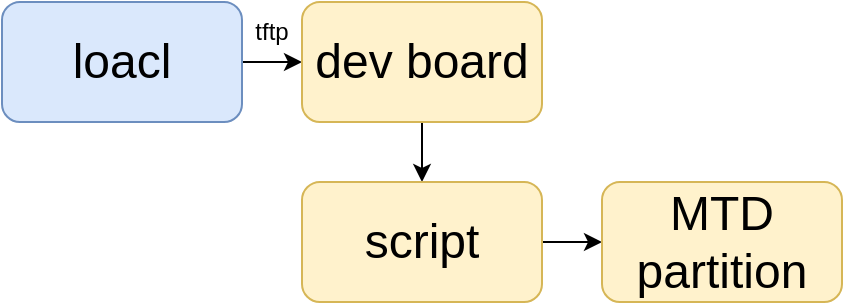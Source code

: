 <mxfile version="26.2.14">
  <diagram name="第 1 页" id="9klMjBLcfbbOVyAamIC9">
    <mxGraphModel dx="786" dy="505" grid="1" gridSize="10" guides="1" tooltips="1" connect="1" arrows="1" fold="1" page="1" pageScale="1" pageWidth="827" pageHeight="1169" math="0" shadow="0">
      <root>
        <mxCell id="0" />
        <mxCell id="1" parent="0" />
        <mxCell id="x06nPoVAKT_SAfbpf0Qk-3" style="edgeStyle=orthogonalEdgeStyle;rounded=0;orthogonalLoop=1;jettySize=auto;html=1;exitX=1;exitY=0.5;exitDx=0;exitDy=0;entryX=0;entryY=0.5;entryDx=0;entryDy=0;" edge="1" parent="1" source="x06nPoVAKT_SAfbpf0Qk-1" target="x06nPoVAKT_SAfbpf0Qk-2">
          <mxGeometry relative="1" as="geometry" />
        </mxCell>
        <mxCell id="x06nPoVAKT_SAfbpf0Qk-1" value="&lt;font style=&quot;font-size: 24px;&quot;&gt;loacl&lt;/font&gt;" style="rounded=1;whiteSpace=wrap;html=1;fillColor=#dae8fc;strokeColor=#6c8ebf;" vertex="1" parent="1">
          <mxGeometry x="220" y="190" width="120" height="60" as="geometry" />
        </mxCell>
        <mxCell id="x06nPoVAKT_SAfbpf0Qk-6" style="edgeStyle=orthogonalEdgeStyle;rounded=0;orthogonalLoop=1;jettySize=auto;html=1;exitX=0.5;exitY=1;exitDx=0;exitDy=0;entryX=0.5;entryY=0;entryDx=0;entryDy=0;" edge="1" parent="1" source="x06nPoVAKT_SAfbpf0Qk-2" target="x06nPoVAKT_SAfbpf0Qk-5">
          <mxGeometry relative="1" as="geometry" />
        </mxCell>
        <mxCell id="x06nPoVAKT_SAfbpf0Qk-2" value="&lt;font style=&quot;font-size: 24px;&quot;&gt;dev board&lt;/font&gt;" style="rounded=1;whiteSpace=wrap;html=1;fillColor=#fff2cc;strokeColor=#d6b656;" vertex="1" parent="1">
          <mxGeometry x="370" y="190" width="120" height="60" as="geometry" />
        </mxCell>
        <mxCell id="x06nPoVAKT_SAfbpf0Qk-4" value="tftp" style="text;html=1;align=center;verticalAlign=middle;whiteSpace=wrap;rounded=0;" vertex="1" parent="1">
          <mxGeometry x="325" y="190" width="60" height="30" as="geometry" />
        </mxCell>
        <mxCell id="x06nPoVAKT_SAfbpf0Qk-8" style="edgeStyle=orthogonalEdgeStyle;rounded=0;orthogonalLoop=1;jettySize=auto;html=1;exitX=1;exitY=0.5;exitDx=0;exitDy=0;entryX=0;entryY=0.5;entryDx=0;entryDy=0;" edge="1" parent="1" source="x06nPoVAKT_SAfbpf0Qk-5" target="x06nPoVAKT_SAfbpf0Qk-7">
          <mxGeometry relative="1" as="geometry" />
        </mxCell>
        <mxCell id="x06nPoVAKT_SAfbpf0Qk-5" value="&lt;font style=&quot;font-size: 24px;&quot;&gt;script&lt;/font&gt;" style="rounded=1;whiteSpace=wrap;html=1;fillColor=#fff2cc;strokeColor=#d6b656;" vertex="1" parent="1">
          <mxGeometry x="370" y="280" width="120" height="60" as="geometry" />
        </mxCell>
        <mxCell id="x06nPoVAKT_SAfbpf0Qk-7" value="&lt;font style=&quot;font-size: 24px;&quot;&gt;MTD partition&lt;/font&gt;" style="rounded=1;whiteSpace=wrap;html=1;fillColor=#fff2cc;strokeColor=#d6b656;" vertex="1" parent="1">
          <mxGeometry x="520" y="280" width="120" height="60" as="geometry" />
        </mxCell>
      </root>
    </mxGraphModel>
  </diagram>
</mxfile>

